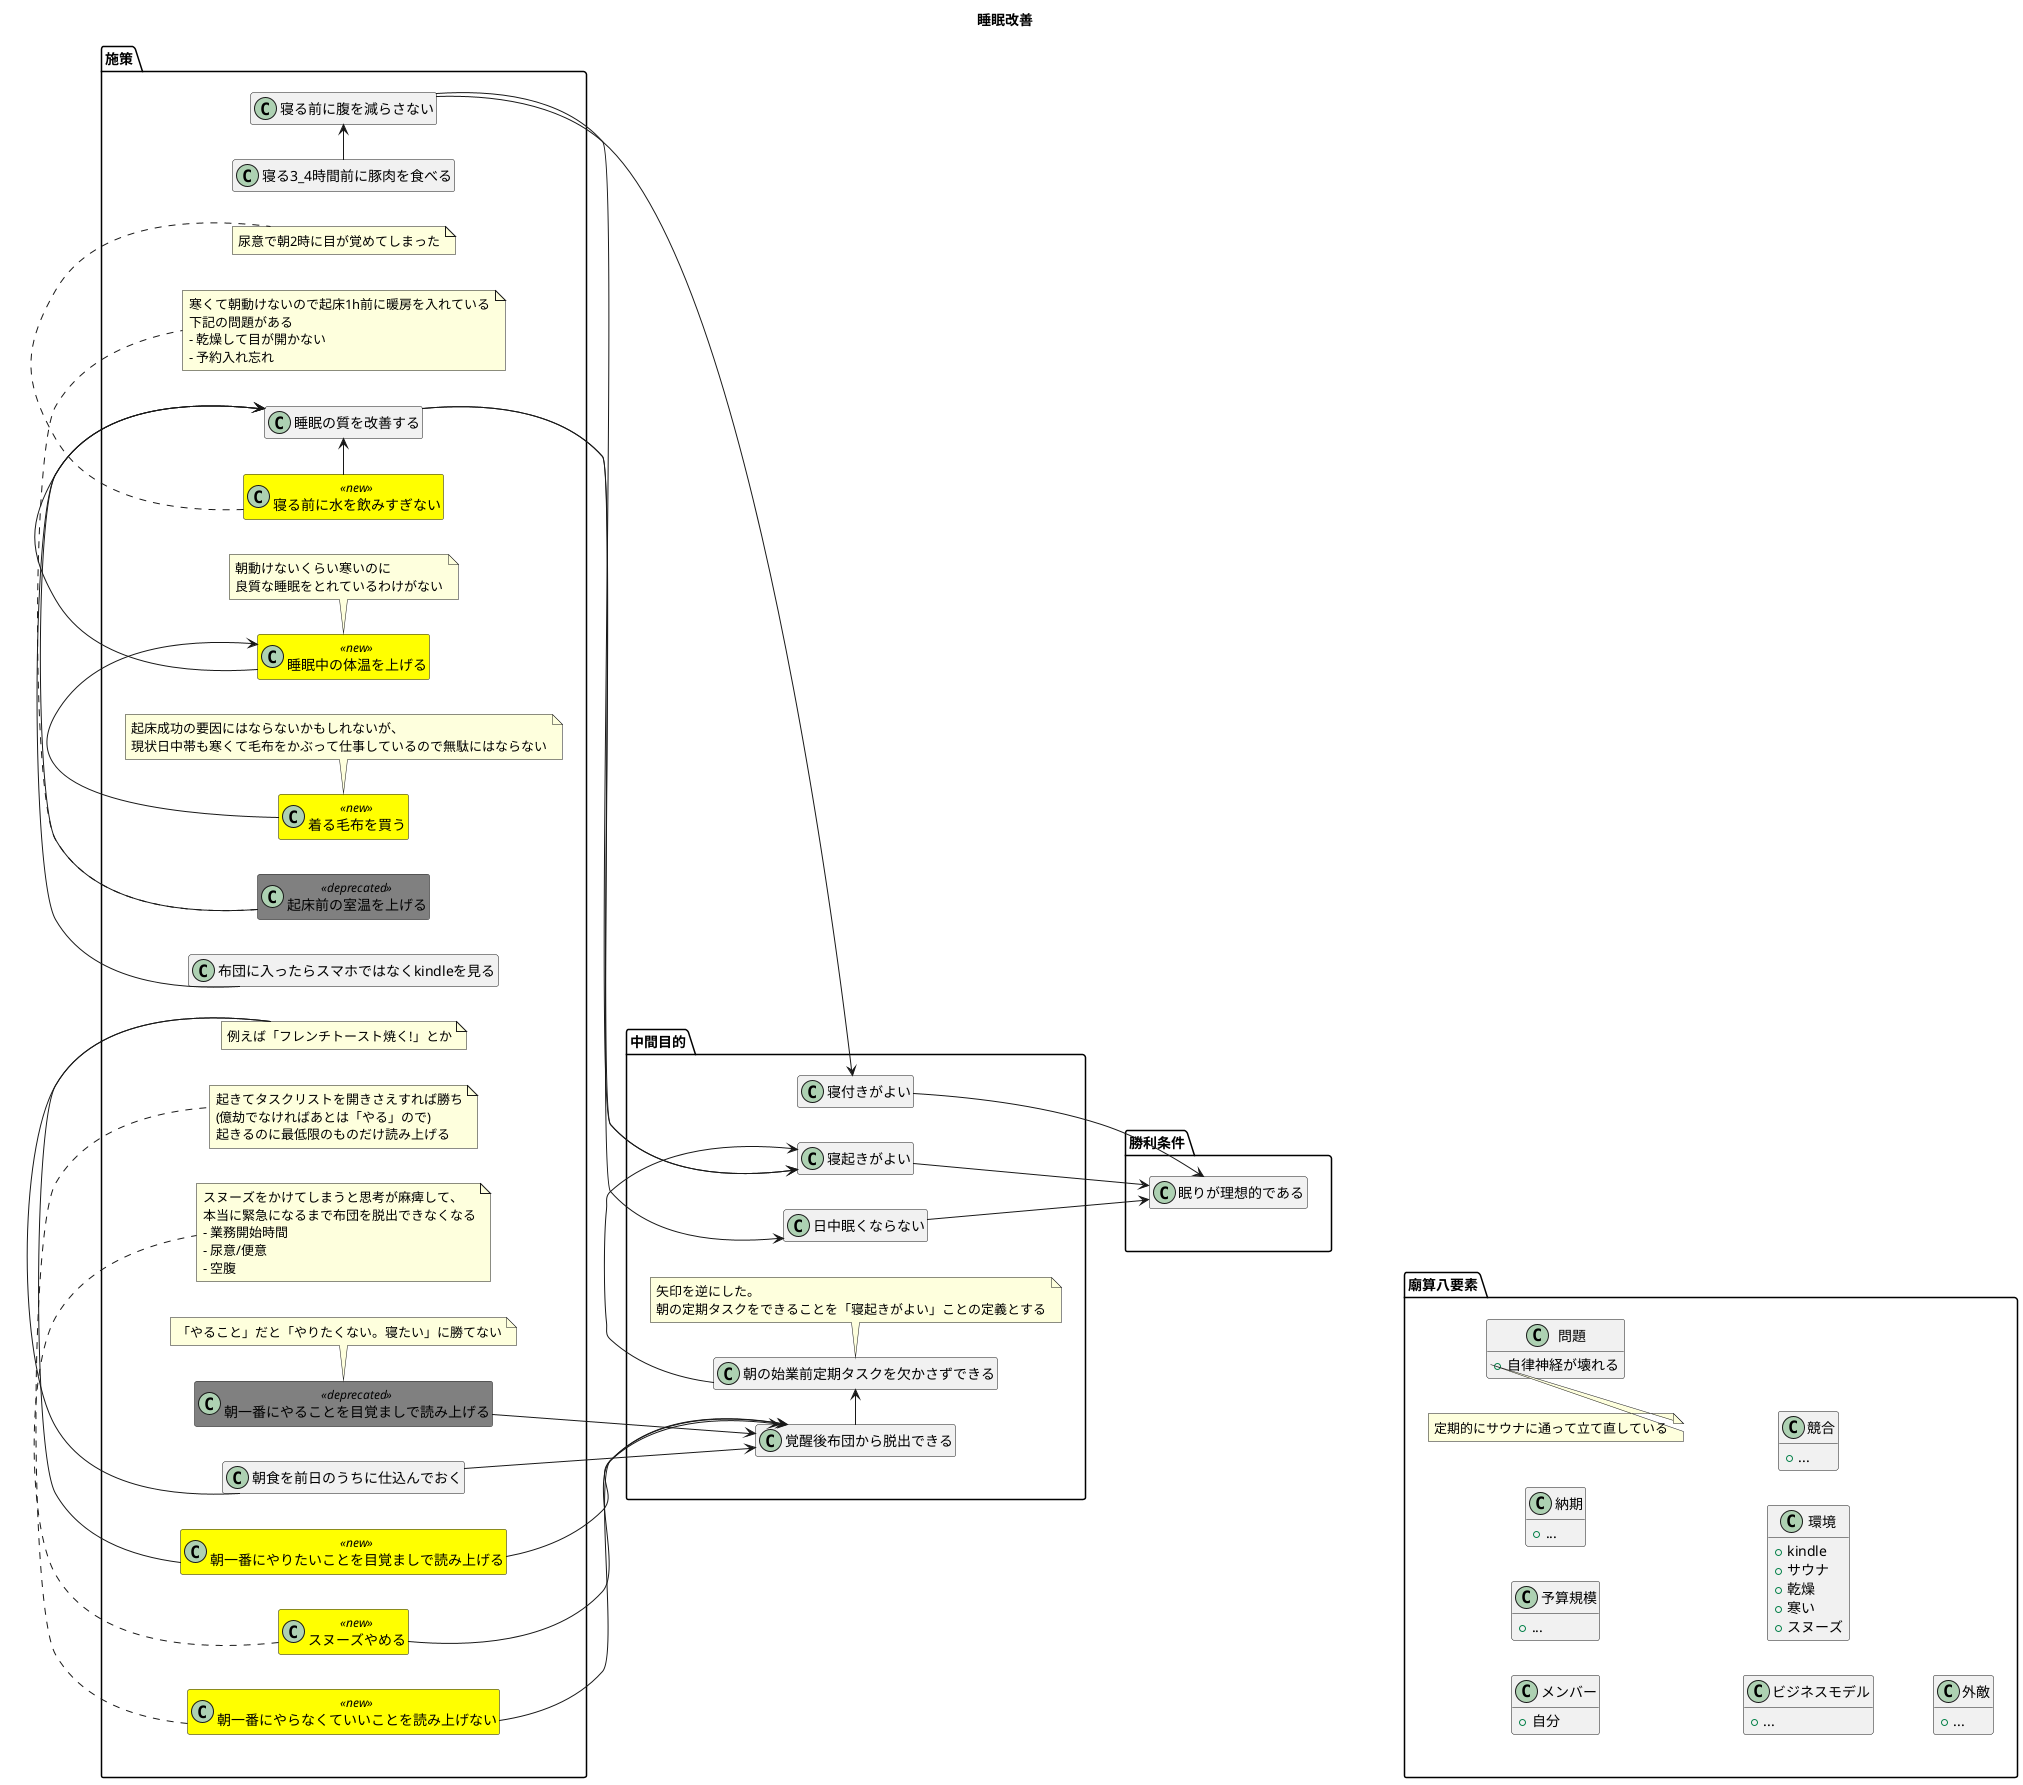 @startuml

title 睡眠改善

hide empty members
skinparam class {
  BackgroundColor<<deprecated>> Grey
  BackgroundColor<<done>> Cyan
  BackgroundColor<<new>> Yellow
}

left to right direction


package 勝利条件 {
  class 眠りが理想的である
}

package 中間目的 {
  class 寝付きがよい
  寝付きがよい --> 眠りが理想的である

  class 寝起きがよい
  寝起きがよい --> 眠りが理想的である

  class 日中眠くならない
  日中眠くならない --> 眠りが理想的である

  class 覚醒後布団から脱出できる
  朝の始業前定期タスクを欠かさずできる -> 寝起きがよい

  class 朝の始業前定期タスクを欠かさずできる
  note bottom
  矢印を逆にした。
  朝の定期タスクをできることを「寝起きがよい」ことの定義とする
  end note
  覚醒後布団から脱出できる -> 朝の始業前定期タスクを欠かさずできる
}

package 施策 {
  class 睡眠の質を改善する
  睡眠の質を改善する --> 寝起きがよい
  睡眠の質を改善する --> 日中眠くならない

  class 布団に入ったらスマホではなくkindleを見る
  布団に入ったらスマホではなくkindleを見る -> 睡眠の質を改善する

  class 寝る前に水を飲みすぎない<<new>>
  note bottom
  尿意で朝2時に目が覚めてしまった
  end note
  寝る前に水を飲みすぎない -> 睡眠の質を改善する

  class 起床前の室温を上げる<<deprecated>>
  note bottom
  寒くて朝動けないので起床1h前に暖房を入れている
  下記の問題がある
  - 乾燥して目が開かない
  - 予約入れ忘れ
  end note
  起床前の室温を上げる -> 睡眠の質を改善する

  class 睡眠中の体温を上げる<<new>>
  note bottom
  朝動けないくらい寒いのに
  良質な睡眠をとれているわけがない
  end note
  睡眠中の体温を上げる -> 睡眠の質を改善する

  class 着る毛布を買う<<new>>
  note bottom
  起床成功の要因にはならないかもしれないが、
  現状日中帯も寒くて毛布をかぶって仕事しているので無駄にはならない
  end note
  着る毛布を買う -> 睡眠中の体温を上げる

  class 寝る前に腹を減らさない
  寝る前に腹を減らさない --> 寝付きがよい
  寝る前に腹を減らさない --> 寝起きがよい
  寝る3_4時間前に豚肉を食べる -> 寝る前に腹を減らさない

  class 朝一番にやることを目覚ましで読み上げる<<deprecated>>
  note bottom
  「やること」だと「やりたくない。寝たい」に勝てない
  end note
  朝一番にやることを目覚ましで読み上げる --> 覚醒後布団から脱出できる

  class 朝一番にやりたいことを目覚ましで読み上げる<<new>>
  note "例えば「フレンチトースト焼く!」とか" as todo_example
  朝一番にやりたいことを目覚ましで読み上げる - todo_example
  朝一番にやりたいことを目覚ましで読み上げる --> 覚醒後布団から脱出できる

  class 朝一番にやらなくていいことを読み上げない<<new>>
  note bottom
  起きてタスクリストを開きさえすれば勝ち
  (億劫でなければあとは「やる」ので)
  起きるのに最低限のものだけ読み上げる
  end note
  朝一番にやらなくていいことを読み上げない --> 覚醒後布団から脱出できる

  class 朝食を前日のうちに仕込んでおく
  朝食を前日のうちに仕込んでおく --> 覚醒後布団から脱出できる
  朝食を前日のうちに仕込んでおく - todo_example

  class スヌーズやめる<<new>>
  note bottom
  スヌーズをかけてしまうと思考が麻痺して、
  本当に緊急になるまで布団を脱出できなくなる
  - 業務開始時間
  - 尿意/便意
  - 空腹
  end note
  スヌーズやめる --> 覚醒後布団から脱出できる
}

package 廟算八要素 {
  class メンバー {
   + 自分
  }
  class 予算規模 {
   + ...
  }
  class 納期 {
   + ...
  }
  class ビジネスモデル {
   + ...
  }
  class 環境 {
   + kindle
   + サウナ
   + 乾燥
   + 寒い
   + スヌーズ
  }

  class 競合 {
   + ...
  }
  class 外敵 {
   + ...
  }
  class 問題 {
   + 自律神経が壊れる
  }
  note right of 問題::自律神経が壊れる
  定期的にサウナに通って立て直している
  end note
}

中間目的 --u[hidden]--> 勝利条件
施策 --u[hidden]--> 中間目的
廟算八要素 ---u[hidden]--> 施策

@enduml
